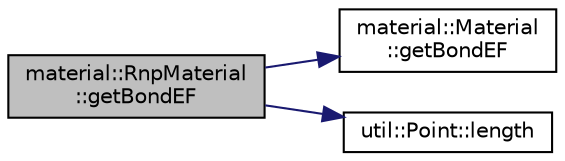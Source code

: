 digraph "material::RnpMaterial::getBondEF"
{
  edge [fontname="Helvetica",fontsize="10",labelfontname="Helvetica",labelfontsize="10"];
  node [fontname="Helvetica",fontsize="10",shape=record];
  rankdir="LR";
  Node10 [label="material::RnpMaterial\l::getBondEF",height=0.2,width=0.4,color="black", fillcolor="grey75", style="filled", fontcolor="black"];
  Node10 -> Node11 [color="midnightblue",fontsize="10",style="solid",fontname="Helvetica"];
  Node11 [label="material::Material\l::getBondEF",height=0.2,width=0.4,color="black", fillcolor="white", style="filled",URL="$classmaterial_1_1Material.html#a4a8e5ffa58e3ef9fca053242ab4606ba",tooltip="Returns energy and force between bond due to pairwise interaction. "];
  Node10 -> Node12 [color="midnightblue",fontsize="10",style="solid",fontname="Helvetica"];
  Node12 [label="util::Point::length",height=0.2,width=0.4,color="black", fillcolor="white", style="filled",URL="$structutil_1_1Point.html#a7e6ec50072f4ff4d6461412cdc531b65",tooltip="Computes the Euclidean length of the vector. "];
}
